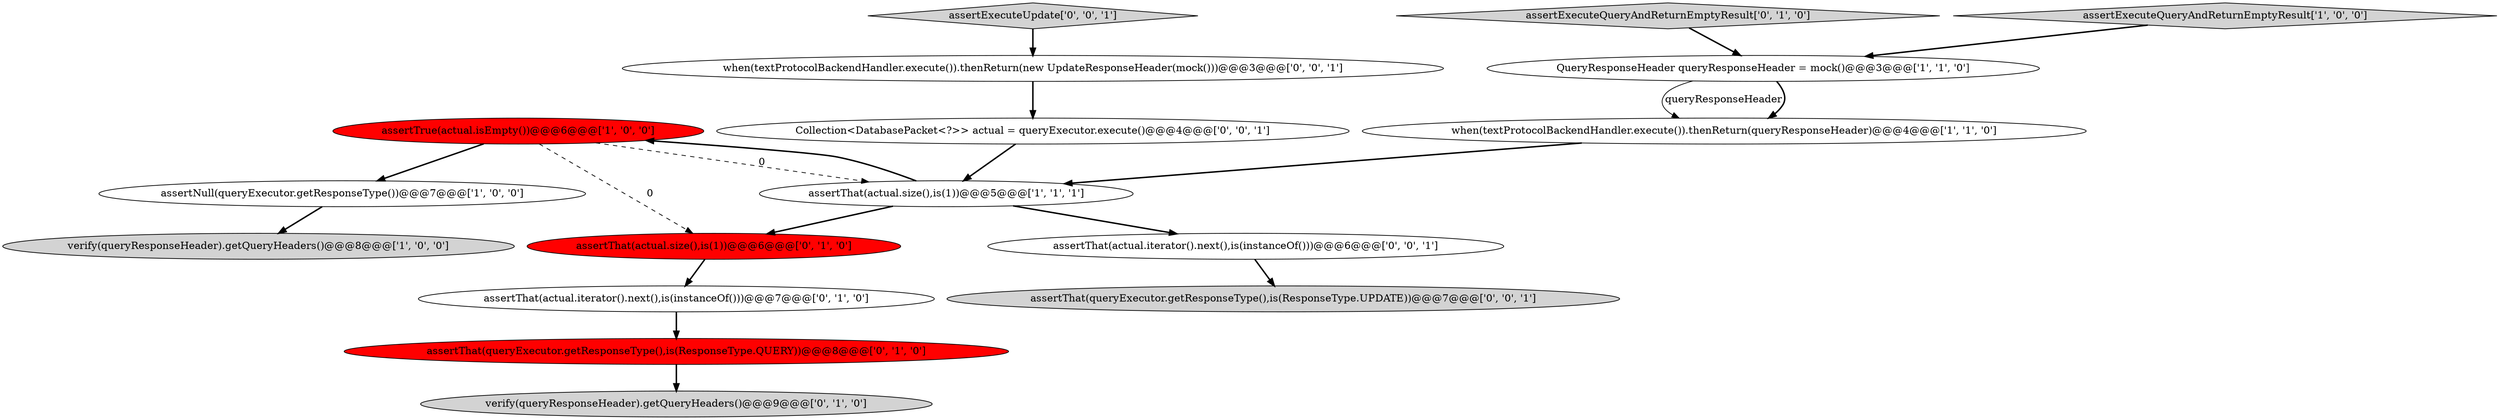 digraph {
4 [style = filled, label = "assertTrue(actual.isEmpty())@@@6@@@['1', '0', '0']", fillcolor = red, shape = ellipse image = "AAA1AAABBB1BBB"];
2 [style = filled, label = "QueryResponseHeader queryResponseHeader = mock()@@@3@@@['1', '1', '0']", fillcolor = white, shape = ellipse image = "AAA0AAABBB1BBB"];
13 [style = filled, label = "Collection<DatabasePacket<?>> actual = queryExecutor.execute()@@@4@@@['0', '0', '1']", fillcolor = white, shape = ellipse image = "AAA0AAABBB3BBB"];
8 [style = filled, label = "assertThat(queryExecutor.getResponseType(),is(ResponseType.QUERY))@@@8@@@['0', '1', '0']", fillcolor = red, shape = ellipse image = "AAA1AAABBB2BBB"];
14 [style = filled, label = "when(textProtocolBackendHandler.execute()).thenReturn(new UpdateResponseHeader(mock()))@@@3@@@['0', '0', '1']", fillcolor = white, shape = ellipse image = "AAA0AAABBB3BBB"];
9 [style = filled, label = "verify(queryResponseHeader).getQueryHeaders()@@@9@@@['0', '1', '0']", fillcolor = lightgray, shape = ellipse image = "AAA0AAABBB2BBB"];
16 [style = filled, label = "assertThat(queryExecutor.getResponseType(),is(ResponseType.UPDATE))@@@7@@@['0', '0', '1']", fillcolor = lightgray, shape = ellipse image = "AAA0AAABBB3BBB"];
10 [style = filled, label = "assertExecuteQueryAndReturnEmptyResult['0', '1', '0']", fillcolor = lightgray, shape = diamond image = "AAA0AAABBB2BBB"];
15 [style = filled, label = "assertThat(actual.iterator().next(),is(instanceOf()))@@@6@@@['0', '0', '1']", fillcolor = white, shape = ellipse image = "AAA0AAABBB3BBB"];
5 [style = filled, label = "assertNull(queryExecutor.getResponseType())@@@7@@@['1', '0', '0']", fillcolor = white, shape = ellipse image = "AAA0AAABBB1BBB"];
7 [style = filled, label = "assertThat(actual.size(),is(1))@@@6@@@['0', '1', '0']", fillcolor = red, shape = ellipse image = "AAA1AAABBB2BBB"];
12 [style = filled, label = "assertExecuteUpdate['0', '0', '1']", fillcolor = lightgray, shape = diamond image = "AAA0AAABBB3BBB"];
6 [style = filled, label = "when(textProtocolBackendHandler.execute()).thenReturn(queryResponseHeader)@@@4@@@['1', '1', '0']", fillcolor = white, shape = ellipse image = "AAA0AAABBB1BBB"];
1 [style = filled, label = "assertExecuteQueryAndReturnEmptyResult['1', '0', '0']", fillcolor = lightgray, shape = diamond image = "AAA0AAABBB1BBB"];
11 [style = filled, label = "assertThat(actual.iterator().next(),is(instanceOf()))@@@7@@@['0', '1', '0']", fillcolor = white, shape = ellipse image = "AAA0AAABBB2BBB"];
3 [style = filled, label = "assertThat(actual.size(),is(1))@@@5@@@['1', '1', '1']", fillcolor = white, shape = ellipse image = "AAA0AAABBB1BBB"];
0 [style = filled, label = "verify(queryResponseHeader).getQueryHeaders()@@@8@@@['1', '0', '0']", fillcolor = lightgray, shape = ellipse image = "AAA0AAABBB1BBB"];
6->3 [style = bold, label=""];
11->8 [style = bold, label=""];
10->2 [style = bold, label=""];
1->2 [style = bold, label=""];
2->6 [style = solid, label="queryResponseHeader"];
7->11 [style = bold, label=""];
3->15 [style = bold, label=""];
14->13 [style = bold, label=""];
13->3 [style = bold, label=""];
5->0 [style = bold, label=""];
3->7 [style = bold, label=""];
15->16 [style = bold, label=""];
4->7 [style = dashed, label="0"];
4->5 [style = bold, label=""];
3->4 [style = bold, label=""];
2->6 [style = bold, label=""];
12->14 [style = bold, label=""];
8->9 [style = bold, label=""];
4->3 [style = dashed, label="0"];
}
